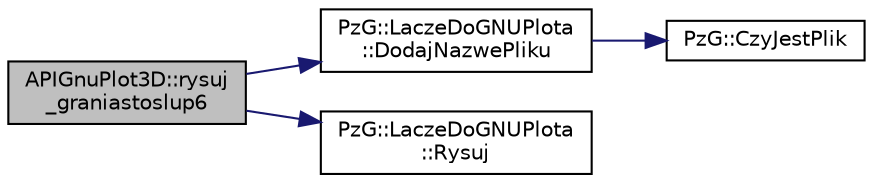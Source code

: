 digraph "APIGnuPlot3D::rysuj_graniastoslup6"
{
  edge [fontname="Helvetica",fontsize="10",labelfontname="Helvetica",labelfontsize="10"];
  node [fontname="Helvetica",fontsize="10",shape=record];
  rankdir="LR";
  Node17 [label="APIGnuPlot3D::rysuj\l_graniastoslup6",height=0.2,width=0.4,color="black", fillcolor="grey75", style="filled", fontcolor="black"];
  Node17 -> Node18 [color="midnightblue",fontsize="10",style="solid",fontname="Helvetica"];
  Node18 [label="PzG::LaczeDoGNUPlota\l::DodajNazwePliku",height=0.2,width=0.4,color="black", fillcolor="white", style="filled",URL="$class_pz_g_1_1_lacze_do_g_n_u_plota.html#ac0f60983068ff02b2e85d6fe2fa9882c",tooltip="Dodaje nazwę pliku. "];
  Node18 -> Node19 [color="midnightblue",fontsize="10",style="solid",fontname="Helvetica"];
  Node19 [label="PzG::CzyJestPlik",height=0.2,width=0.4,color="black", fillcolor="white", style="filled",URL="$namespace_pz_g.html#ae1ae4d36f66c77879380ba73da8e20e3"];
  Node17 -> Node20 [color="midnightblue",fontsize="10",style="solid",fontname="Helvetica"];
  Node20 [label="PzG::LaczeDoGNUPlota\l::Rysuj",height=0.2,width=0.4,color="black", fillcolor="white", style="filled",URL="$class_pz_g_1_1_lacze_do_g_n_u_plota.html#a065f5b8402737cc62b0ad4f66d028335"];
}
